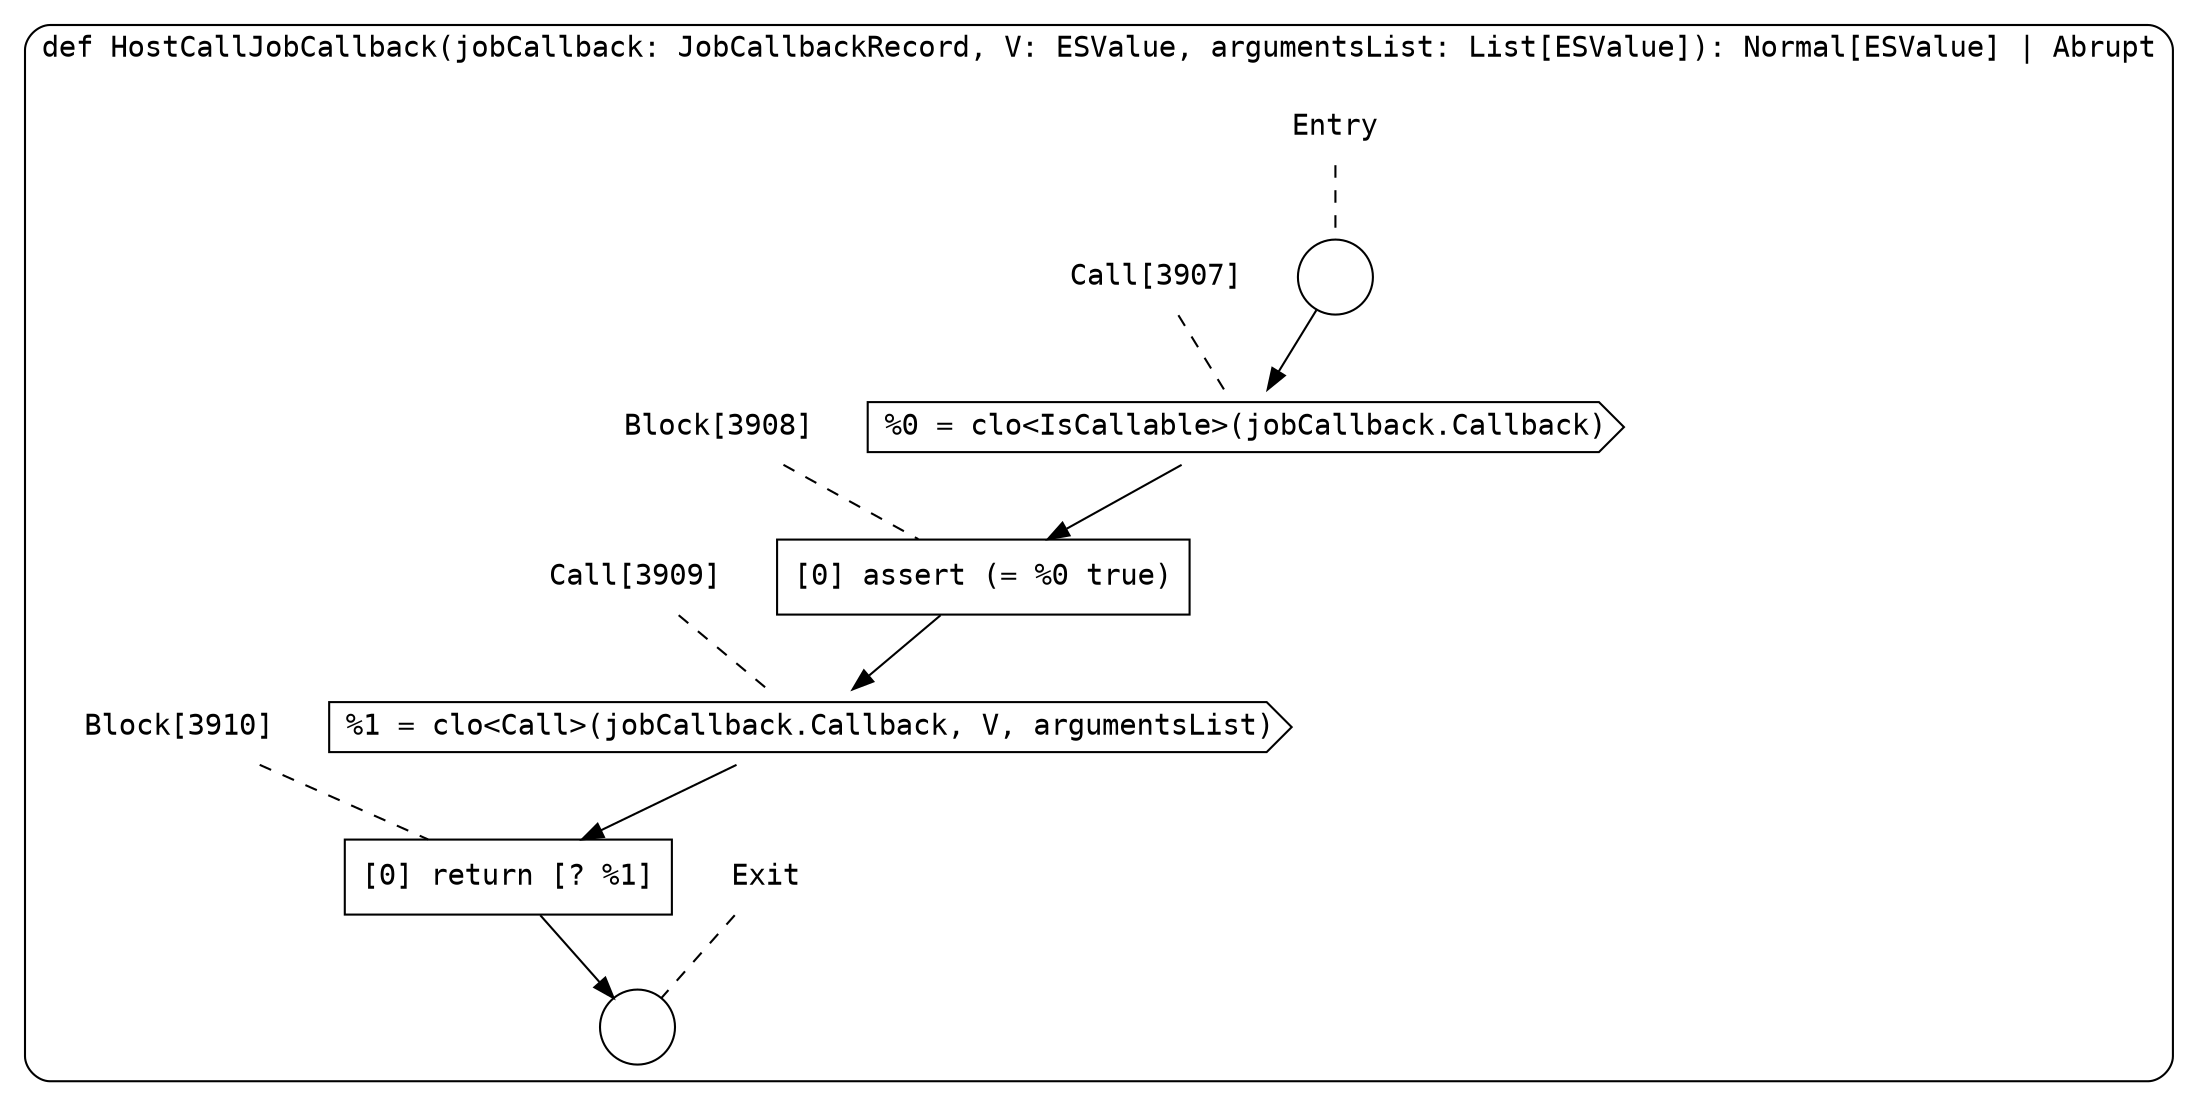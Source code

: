 digraph {
  graph [fontname = "Consolas"]
  node [fontname = "Consolas"]
  edge [fontname = "Consolas"]
  subgraph cluster1039 {
    label = "def HostCallJobCallback(jobCallback: JobCallbackRecord, V: ESValue, argumentsList: List[ESValue]): Normal[ESValue] | Abrupt"
    style = rounded
    cluster1039_entry_name [shape=none, label=<<font color="black">Entry</font>>]
    cluster1039_entry_name -> cluster1039_entry [arrowhead=none, color="black", style=dashed]
    cluster1039_entry [shape=circle label=" " color="black" fillcolor="white" style=filled]
    cluster1039_entry -> node3907 [color="black"]
    cluster1039_exit_name [shape=none, label=<<font color="black">Exit</font>>]
    cluster1039_exit_name -> cluster1039_exit [arrowhead=none, color="black", style=dashed]
    cluster1039_exit [shape=circle label=" " color="black" fillcolor="white" style=filled]
    node3907_name [shape=none, label=<<font color="black">Call[3907]</font>>]
    node3907_name -> node3907 [arrowhead=none, color="black", style=dashed]
    node3907 [shape=cds, label=<<font color="black">%0 = clo&lt;IsCallable&gt;(jobCallback.Callback)</font>> color="black" fillcolor="white", style=filled]
    node3907 -> node3908 [color="black"]
    node3908_name [shape=none, label=<<font color="black">Block[3908]</font>>]
    node3908_name -> node3908 [arrowhead=none, color="black", style=dashed]
    node3908 [shape=box, label=<<font color="black">[0] assert (= %0 true)<BR ALIGN="LEFT"/></font>> color="black" fillcolor="white", style=filled]
    node3908 -> node3909 [color="black"]
    node3909_name [shape=none, label=<<font color="black">Call[3909]</font>>]
    node3909_name -> node3909 [arrowhead=none, color="black", style=dashed]
    node3909 [shape=cds, label=<<font color="black">%1 = clo&lt;Call&gt;(jobCallback.Callback, V, argumentsList)</font>> color="black" fillcolor="white", style=filled]
    node3909 -> node3910 [color="black"]
    node3910_name [shape=none, label=<<font color="black">Block[3910]</font>>]
    node3910_name -> node3910 [arrowhead=none, color="black", style=dashed]
    node3910 [shape=box, label=<<font color="black">[0] return [? %1]<BR ALIGN="LEFT"/></font>> color="black" fillcolor="white", style=filled]
    node3910 -> cluster1039_exit [color="black"]
  }
}